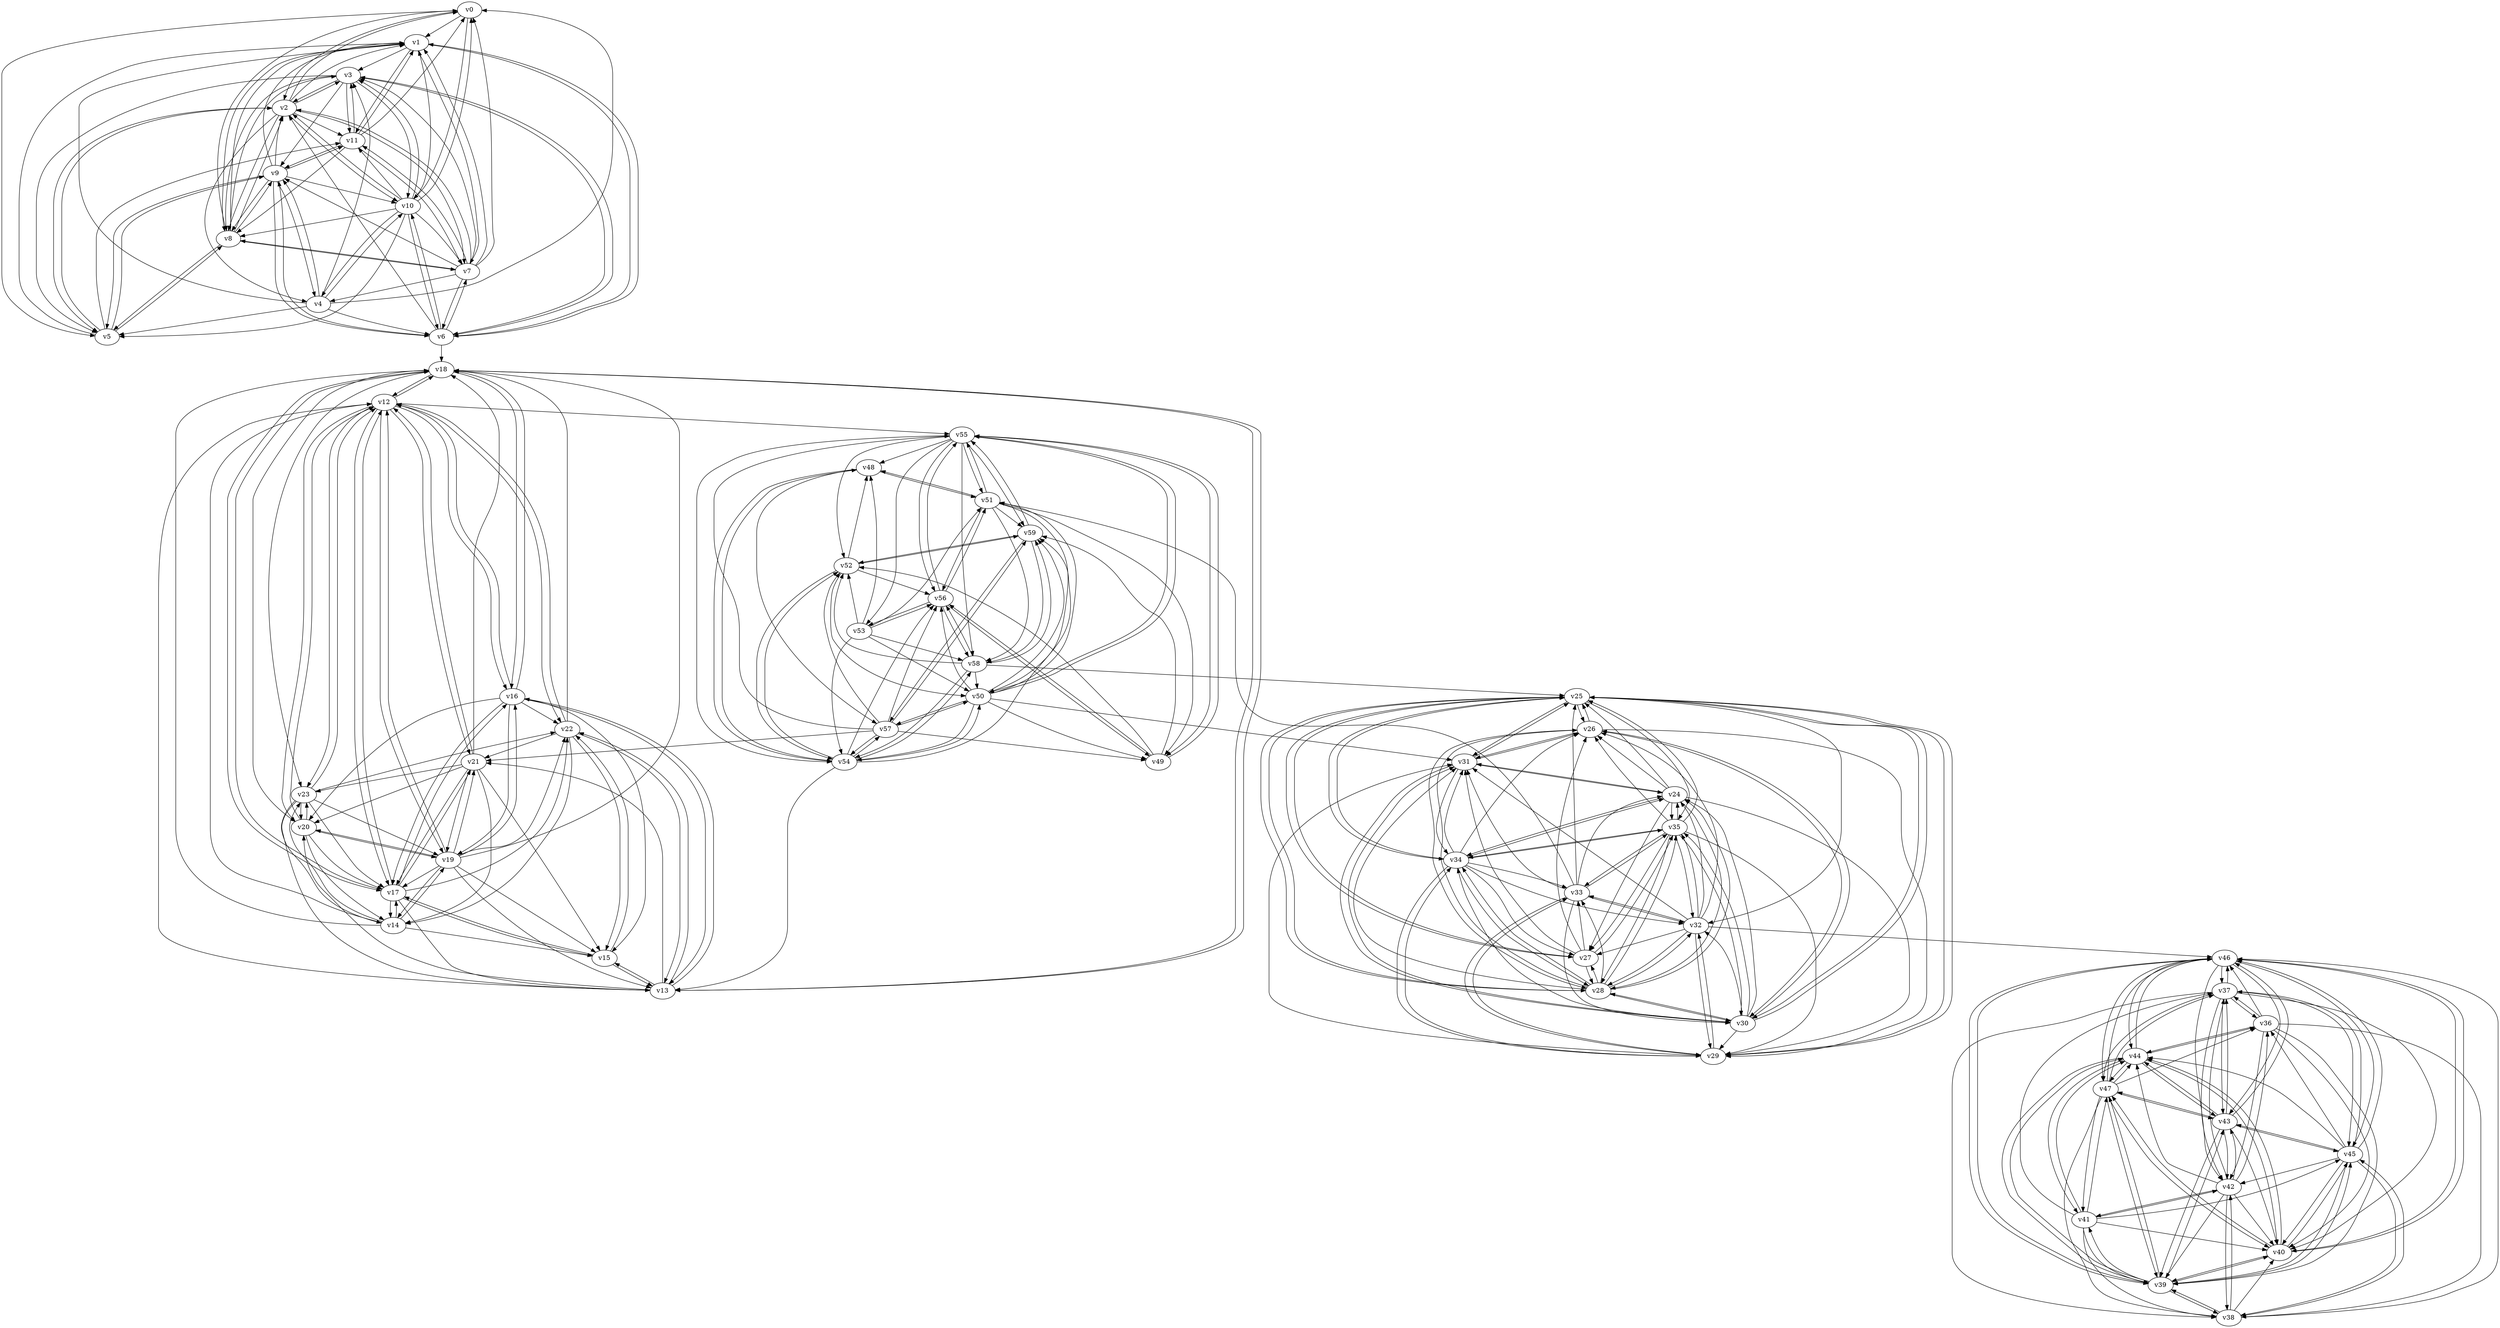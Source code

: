 digraph buchi_test083 {
    v0 [name="v0", player=1, priority=1];
    v1 [name="v1", player=1, priority=1];
    v2 [name="v2", player=1, priority=0];
    v3 [name="v3", player=1, priority=1];
    v4 [name="v4", player=1, priority=1];
    v5 [name="v5", player=1, priority=1];
    v6 [name="v6", player=0, priority=1];
    v7 [name="v7", player=0, priority=0];
    v8 [name="v8", player=0, priority=1];
    v9 [name="v9", player=1, priority=0];
    v10 [name="v10", player=1, priority=1];
    v11 [name="v11", player=0, priority=1];
    v12 [name="v12", player=0, priority=0];
    v13 [name="v13", player=0, priority=1];
    v14 [name="v14", player=1, priority=0];
    v15 [name="v15", player=1, priority=0];
    v16 [name="v16", player=1, priority=1];
    v17 [name="v17", player=0, priority=0];
    v18 [name="v18", player=0, priority=0];
    v19 [name="v19", player=1, priority=0];
    v20 [name="v20", player=0, priority=0];
    v21 [name="v21", player=1, priority=1];
    v22 [name="v22", player=0, priority=1];
    v23 [name="v23", player=0, priority=1];
    v24 [name="v24", player=0, priority=1];
    v25 [name="v25", player=1, priority=0];
    v26 [name="v26", player=0, priority=1];
    v27 [name="v27", player=0, priority=0];
    v28 [name="v28", player=0, priority=1];
    v29 [name="v29", player=0, priority=0];
    v30 [name="v30", player=0, priority=0];
    v31 [name="v31", player=0, priority=1];
    v32 [name="v32", player=0, priority=0];
    v33 [name="v33", player=1, priority=1];
    v34 [name="v34", player=1, priority=1];
    v35 [name="v35", player=1, priority=1];
    v36 [name="v36", player=0, priority=1];
    v37 [name="v37", player=1, priority=1];
    v38 [name="v38", player=1, priority=1];
    v39 [name="v39", player=1, priority=0];
    v40 [name="v40", player=0, priority=0];
    v41 [name="v41", player=1, priority=1];
    v42 [name="v42", player=0, priority=1];
    v43 [name="v43", player=1, priority=0];
    v44 [name="v44", player=0, priority=0];
    v45 [name="v45", player=0, priority=1];
    v46 [name="v46", player=1, priority=1];
    v47 [name="v47", player=1, priority=0];
    v48 [name="v48", player=0, priority=0];
    v49 [name="v49", player=0, priority=1];
    v50 [name="v50", player=1, priority=0];
    v51 [name="v51", player=0, priority=0];
    v52 [name="v52", player=1, priority=1];
    v53 [name="v53", player=0, priority=1];
    v54 [name="v54", player=1, priority=1];
    v55 [name="v55", player=1, priority=1];
    v56 [name="v56", player=1, priority=0];
    v57 [name="v57", player=0, priority=0];
    v58 [name="v58", player=0, priority=0];
    v59 [name="v59", player=0, priority=0];
    v18 -> v17;
    v59 -> v55;
    v26 -> v30;
    v8 -> v0;
    v29 -> v32;
    v8 -> v9;
    v0 -> v5;
    v19 -> v18;
    v48 -> v54;
    v33 -> v29;
    v41 -> v42;
    v25 -> v34;
    v44 -> v47;
    v3 -> v6;
    v14 -> v15;
    v7 -> v3;
    v55 -> v52;
    v18 -> v12;
    v26 -> v25;
    v11 -> v0;
    v11 -> v9;
    v40 -> v45;
    v33 -> v24;
    v41 -> v37;
    v25 -> v29;
    v22 -> v14;
    v51 -> v50;
    v3 -> v10;
    v34 -> v25;
    v51 -> v59;
    v14 -> v19;
    v47 -> v43;
    v55 -> v56;
    v18 -> v16;
    v21 -> v18;
    v29 -> v31;
    v10 -> v8;
    v3 -> v5;
    v22 -> v18;
    v14 -> v23;
    v28 -> v25;
    v7 -> v2;
    v36 -> v38;
    v47 -> v38;
    v28 -> v34;
    v55 -> v51;
    v7 -> v11;
    v40 -> v44;
    v10 -> v3;
    v2 -> v8;
    v25 -> v28;
    v22 -> v13;
    v51 -> v49;
    v3 -> v9;
    v43 -> v45;
    v51 -> v58;
    v14 -> v18;
    v36 -> v42;
    v6 -> v10;
    v21 -> v17;
    v10 -> v7;
    v39 -> v43;
    v2 -> v3;
    v54 -> v50;
    v54 -> v59;
    v32 -> v31;
    v24 -> v27;
    v35 -> v27;
    v43 -> v40;
    v17 -> v15;
    v9 -> v11;
    v28 -> v24;
    v36 -> v37;
    v47 -> v37;
    v28 -> v33;
    v47 -> v46;
    v58 -> v52;
    v21 -> v12;
    v29 -> v25;
    v42 -> v44;
    v50 -> v57;
    v39 -> v38;
    v10 -> v2;
    v31 -> v34;
    v39 -> v47;
    v10 -> v11;
    v2 -> v7;
    v32 -> v26;
    v13 -> v22;
    v32 -> v35;
    v16 -> v18;
    v51 -> v48;
    v24 -> v31;
    v43 -> v44;
    v5 -> v8;
    v9 -> v6;
    v57 -> v55;
    v6 -> v9;
    v58 -> v56;
    v42 -> v39;
    v6 -> v18;
    v54 -> v13;
    v10 -> v6;
    v2 -> v11;
    v16 -> v13;
    v24 -> v26;
    v35 -> v26;
    v43 -> v39;
    v16 -> v22;
    v24 -> v35;
    v9 -> v1;
    v17 -> v14;
    v57 -> v50;
    v9 -> v10;
    v38 -> v46;
    v57 -> v59;
    v49 -> v55;
    v42 -> v43;
    v50 -> v56;
    v31 -> v24;
    v12 -> v20;
    v23 -> v20;
    v39 -> v46;
    v13 -> v12;
    v53 -> v48;
    v13 -> v21;
    v16 -> v17;
    v56 -> v53;
    v35 -> v30;
    v46 -> v45;
    v9 -> v5;
    v57 -> v54;
    v49 -> v59;
    v27 -> v31;
    v42 -> v38;
    v50 -> v51;
    v20 -> v19;
    v39 -> v41;
    v45 -> v39;
    v13 -> v16;
    v53 -> v52;
    v16 -> v12;
    v24 -> v25;
    v35 -> v25;
    v5 -> v2;
    v46 -> v40;
    v5 -> v11;
    v57 -> v49;
    v38 -> v45;
    v19 -> v13;
    v27 -> v26;
    v19 -> v22;
    v27 -> v35;
    v30 -> v31;
    v20 -> v14;
    v20 -> v23;
    v4 -> v6;
    v12 -> v19;
    v23 -> v19;
    v33 -> v51;
    v45 -> v43;
    v53 -> v56;
    v26 -> v29;
    v46 -> v44;
    v38 -> v40;
    v19 -> v17;
    v30 -> v26;
    v30 -> v35;
    v4 -> v1;
    v23 -> v14;
    v52 -> v50;
    v4 -> v10;
    v44 -> v46;
    v12 -> v23;
    v52 -> v59;
    v34 -> v29;
    v45 -> v38;
    v53 -> v51;
    v37 -> v43;
    v57 -> v21;
    v46 -> v39;
    v18 -> v20;
    v59 -> v58;
    v8 -> v3;
    v19 -> v12;
    v27 -> v25;
    v11 -> v8;
    v19 -> v21;
    v48 -> v57;
    v33 -> v32;
    v41 -> v45;
    v4 -> v5;
    v44 -> v41;
    v52 -> v54;
    v34 -> v24;
    v34 -> v33;
    v45 -> v42;
    v37 -> v38;
    v56 -> v51;
    v37 -> v47;
    v7 -> v6;
    v26 -> v28;
    v8 -> v7;
    v11 -> v3;
    v40 -> v39;
    v19 -> v16;
    v30 -> v25;
    v41 -> v40;
    v4 -> v0;
    v44 -> v36;
    v25 -> v32;
    v4 -> v9;
    v34 -> v28;
    v45 -> v37;
    v37 -> v42;
    v7 -> v1;
    v55 -> v50;
    v36 -> v46;
    v55 -> v59;
    v59 -> v57;
    v8 -> v2;
    v29 -> v34;
    v11 -> v7;
    v33 -> v31;
    v41 -> v44;
    v25 -> v27;
    v44 -> v40;
    v22 -> v12;
    v3 -> v8;
    v22 -> v21;
    v14 -> v17;
    v47 -> v41;
    v55 -> v54;
    v59 -> v52;
    v18 -> v23;
    v0 -> v2;
    v48 -> v51;
    v40 -> v47;
    v41 -> v39;
    v54 -> v58;
    v33 -> v35;
    v25 -> v31;
    v14 -> v12;
    v7 -> v0;
    v47 -> v36;
    v15 -> v13;
    v28 -> v32;
    v55 -> v49;
    v7 -> v9;
    v55 -> v58;
    v21 -> v20;
    v29 -> v33;
    v10 -> v1;
    v33 -> v30;
    v25 -> v26;
    v25 -> v35;
    v51 -> v56;
    v17 -> v18;
    v28 -> v27;
    v7 -> v4;
    v36 -> v40;
    v47 -> v40;
    v55 -> v53;
    v21 -> v15;
    v10 -> v5;
    v2 -> v1;
    v2 -> v10;
    v54 -> v48;
    v54 -> v57;
    v32 -> v29;
    v3 -> v2;
    v24 -> v34;
    v35 -> v34;
    v3 -> v11;
    v43 -> v47;
    v17 -> v13;
    v17 -> v22;
    v55 -> v48;
    v28 -> v31;
    v36 -> v44;
    v47 -> v44;
    v6 -> v3;
    v58 -> v50;
    v58 -> v59;
    v21 -> v19;
    v50 -> v55;
    v10 -> v0;
    v39 -> v45;
    v2 -> v5;
    v54 -> v52;
    v32 -> v24;
    v12 -> v55;
    v13 -> v20;
    v32 -> v33;
    v24 -> v29;
    v35 -> v29;
    v43 -> v42;
    v51 -> v55;
    v9 -> v4;
    v28 -> v26;
    v36 -> v39;
    v47 -> v39;
    v28 -> v35;
    v6 -> v7;
    v58 -> v54;
    v42 -> v37;
    v21 -> v14;
    v21 -> v23;
    v50 -> v59;
    v10 -> v4;
    v39 -> v40;
    v2 -> v0;
    v54 -> v56;
    v13 -> v15;
    v32 -> v28;
    v35 -> v24;
    v43 -> v37;
    v16 -> v20;
    v35 -> v33;
    v43 -> v46;
    v32 -> v46;
    v5 -> v1;
    v17 -> v12;
    v9 -> v8;
    v17 -> v21;
    v28 -> v30;
    v6 -> v2;
    v42 -> v41;
    v50 -> v54;
    v12 -> v18;
    v39 -> v44;
    v2 -> v4;
    v1 -> v8;
    v16 -> v15;
    v24 -> v28;
    v35 -> v28;
    v46 -> v43;
    v38 -> v39;
    v17 -> v16;
    v57 -> v52;
    v50 -> v31;
    v30 -> v34;
    v42 -> v36;
    v50 -> v49;
    v20 -> v17;
    v23 -> v13;
    v31 -> v26;
    v12 -> v22;
    v23 -> v22;
    v1 -> v3;
    v53 -> v50;
    v32 -> v27;
    v45 -> v46;
    v16 -> v19;
    v56 -> v55;
    v35 -> v32;
    v5 -> v9;
    v46 -> v47;
    v57 -> v56;
    v49 -> v52;
    v6 -> v1;
    v19 -> v20;
    v27 -> v33;
    v30 -> v29;
    v42 -> v40;
    v20 -> v12;
    v12 -> v17;
    v23 -> v17;
    v31 -> v30;
    v34 -> v32;
    v1 -> v7;
    v13 -> v18;
    v53 -> v54;
    v37 -> v46;
    v46 -> v42;
    v9 -> v2;
    v58 -> v25;
    v49 -> v56;
    v19 -> v15;
    v27 -> v28;
    v30 -> v24;
    v23 -> v12;
    v52 -> v48;
    v31 -> v25;
    v12 -> v21;
    v34 -> v27;
    v45 -> v36;
    v1 -> v11;
    v53 -> v58;
    v15 -> v22;
    v46 -> v37;
    v26 -> v31;
    v38 -> v42;
    v8 -> v1;
    v30 -> v28;
    v4 -> v3;
    v44 -> v39;
    v12 -> v16;
    v34 -> v31;
    v1 -> v6;
    v45 -> v40;
    v37 -> v36;
    v56 -> v49;
    v37 -> v45;
    v56 -> v58;
    v15 -> v17;
    v18 -> v13;
    v8 -> v5;
    v0 -> v1;
    v11 -> v1;
    v19 -> v14;
    v0 -> v10;
    v40 -> v46;
    v30 -> v32;
    v33 -> v25;
    v41 -> v38;
    v41 -> v47;
    v25 -> v30;
    v44 -> v43;
    v52 -> v56;
    v22 -> v15;
    v34 -> v26;
    v34 -> v35;
    v45 -> v44;
    v37 -> v40;
    v7 -> v8;
}
